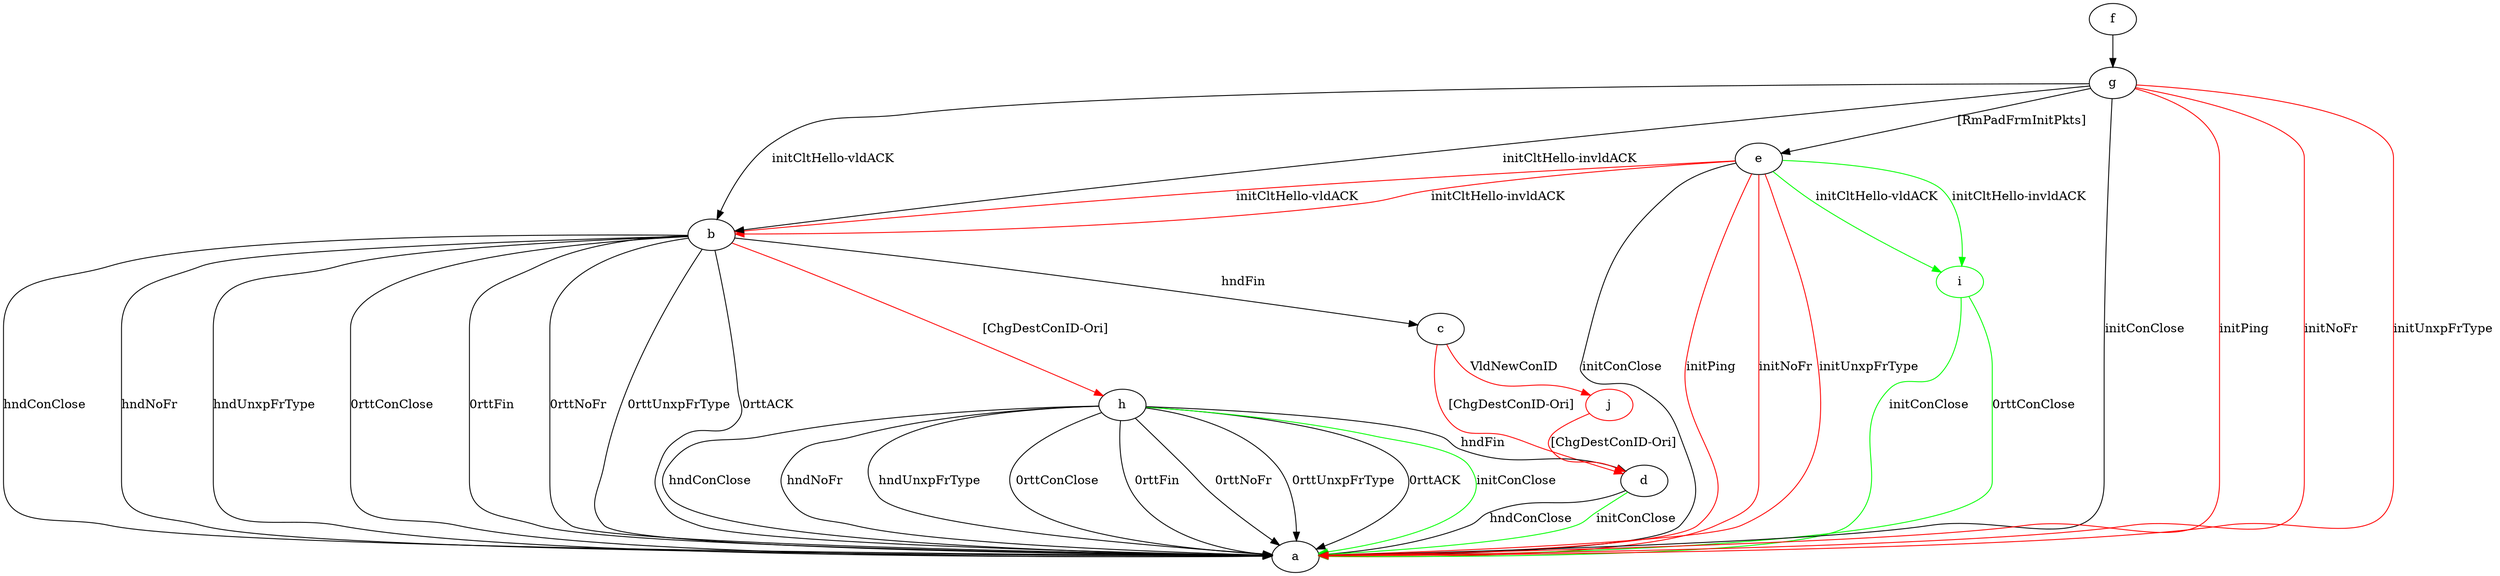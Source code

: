digraph "" {
	b -> a	[key=0,
		label="hndConClose "];
	b -> a	[key=1,
		label="hndNoFr "];
	b -> a	[key=2,
		label="hndUnxpFrType "];
	b -> a	[key=3,
		label="0rttConClose "];
	b -> a	[key=4,
		label="0rttFin "];
	b -> a	[key=5,
		label="0rttNoFr "];
	b -> a	[key=6,
		label="0rttUnxpFrType "];
	b -> a	[key=7,
		label="0rttACK "];
	b -> c	[key=0,
		label="hndFin "];
	b -> h	[key=0,
		color=red,
		label="[ChgDestConID-Ori] "];
	c -> d	[key=0,
		color=red,
		label="[ChgDestConID-Ori] "];
	j	[color=red];
	c -> j	[key=0,
		color=red,
		label="VldNewConID "];
	d -> a	[key=0,
		label="hndConClose "];
	d -> a	[key=1,
		color=green,
		label="initConClose "];
	e -> a	[key=0,
		label="initConClose "];
	e -> a	[key=1,
		color=red,
		label="initPing "];
	e -> a	[key=2,
		color=red,
		label="initNoFr "];
	e -> a	[key=3,
		color=red,
		label="initUnxpFrType "];
	e -> b	[key=0,
		color=red,
		label="initCltHello-vldACK "];
	e -> b	[key=1,
		color=red,
		label="initCltHello-invldACK "];
	i	[color=green];
	e -> i	[key=0,
		color=green,
		label="initCltHello-vldACK "];
	e -> i	[key=1,
		color=green,
		label="initCltHello-invldACK "];
	f -> g	[key=0];
	g -> a	[key=0,
		label="initConClose "];
	g -> a	[key=1,
		color=red,
		label="initPing "];
	g -> a	[key=2,
		color=red,
		label="initNoFr "];
	g -> a	[key=3,
		color=red,
		label="initUnxpFrType "];
	g -> b	[key=0,
		label="initCltHello-vldACK "];
	g -> b	[key=1,
		label="initCltHello-invldACK "];
	g -> e	[key=0,
		label="[RmPadFrmInitPkts] "];
	h -> a	[key=0,
		label="hndConClose "];
	h -> a	[key=1,
		label="hndNoFr "];
	h -> a	[key=2,
		label="hndUnxpFrType "];
	h -> a	[key=3,
		label="0rttConClose "];
	h -> a	[key=4,
		label="0rttFin "];
	h -> a	[key=5,
		label="0rttNoFr "];
	h -> a	[key=6,
		label="0rttUnxpFrType "];
	h -> a	[key=7,
		label="0rttACK "];
	h -> a	[key=8,
		color=green,
		label="initConClose "];
	h -> d	[key=0,
		label="hndFin "];
	i -> a	[key=0,
		color=green,
		label="initConClose "];
	i -> a	[key=1,
		color=green,
		label="0rttConClose "];
	j -> d	[key=0,
		color=red,
		label="[ChgDestConID-Ori] "];
}
